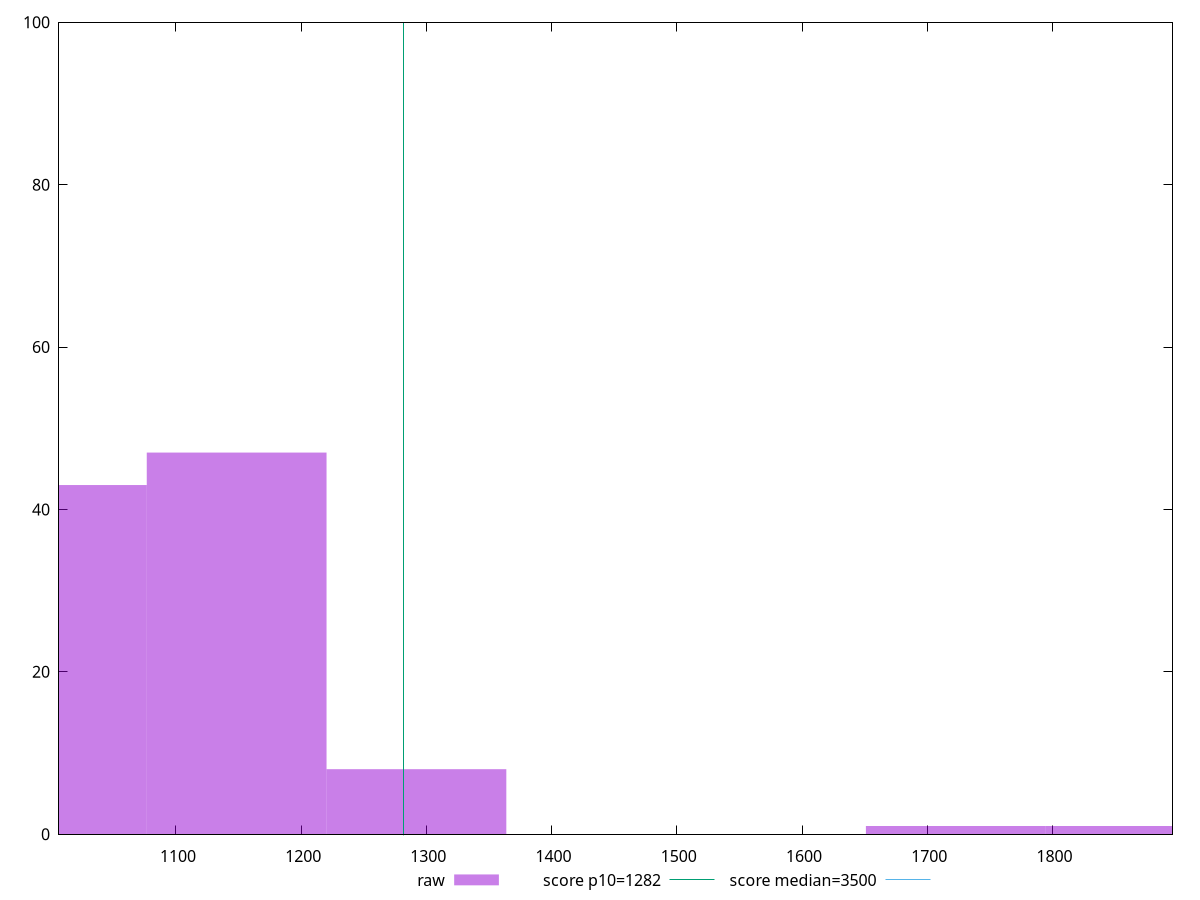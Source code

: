 reset

$raw <<EOF
1004.9441745430336 43
1148.5076280491812 47
1292.0710815553289 8
1722.7614420737718 1
1866.3248955799195 1
EOF

set key outside below
set boxwidth 143.56345350614765
set xrange [1006.6480000000005:1895.8159999999993]
set yrange [0:100]
set trange [0:100]
set style fill transparent solid 0.5 noborder

set parametric
set terminal svg size 640, 490 enhanced background rgb 'white'
set output "reprap/bootup-time/samples/pages+cached+noexternal+nomedia/raw/histogram.svg"

plot $raw title "raw" with boxes, \
     1282,t title "score p10=1282", \
     3500,t title "score median=3500"

reset

